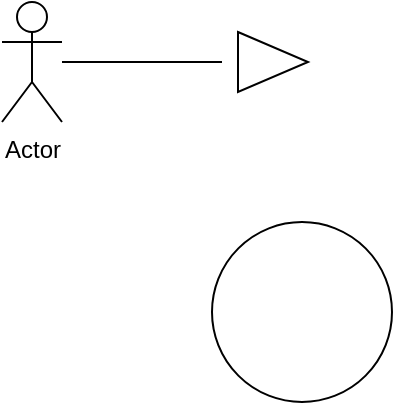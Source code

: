<mxGraphModel dx="619" dy="637" grid="1" gridSize="10" guides="1" tooltips="1" connect="1" arrows="1" fold="1" page="1" pageScale="1" pageWidth="850" pageHeight="1100" background="#ffffff"><root><mxCell id="0"/><mxCell id="1" parent="0"/><mxCell id="2" value="" style="ellipse;whiteSpace=wrap;html=1;aspect=fixed;" parent="1" vertex="1"><mxGeometry x="145" y="130" width="90" height="90" as="geometry"/></mxCell><mxCell id="3" value="" style="triangle;whiteSpace=wrap;html=1;" parent="1" vertex="1"><mxGeometry x="158" y="35" width="35" height="30" as="geometry"/></mxCell><mxCell id="4" value="Actor" style="shape=umlActor;verticalLabelPosition=bottom;labelBackgroundColor=#ffffff;verticalAlign=top;html=1;" parent="1" vertex="1"><mxGeometry x="40" y="20" width="30" height="60" as="geometry"/></mxCell><mxCell id="5" value="" style="endArrow=none;html=1;" parent="1" edge="1"><mxGeometry width="50" height="50" relative="1" as="geometry"><mxPoint x="150" y="50" as="sourcePoint"/><mxPoint x="70" y="50" as="targetPoint"/><Array as="points"><mxPoint x="100" y="50"/></Array></mxGeometry></mxCell></root></mxGraphModel>